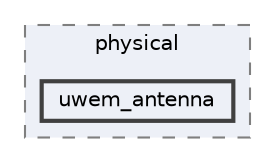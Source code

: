 digraph "uwem_antenna"
{
 // LATEX_PDF_SIZE
  bgcolor="transparent";
  edge [fontname=Helvetica,fontsize=10,labelfontname=Helvetica,labelfontsize=10];
  node [fontname=Helvetica,fontsize=10,shape=box,height=0.2,width=0.4];
  compound=true
  subgraph clusterdir_72e4c916a7f28a58468fd1f36d6e4463 {
    graph [ bgcolor="#edf0f7", pencolor="grey50", label="physical", fontname=Helvetica,fontsize=10 style="filled,dashed", URL="dir_72e4c916a7f28a58468fd1f36d6e4463.html",tooltip=""]
  dir_69e7ae02c0fa01c0c8f40ddbbab6a4fb [label="uwem_antenna", fillcolor="#edf0f7", color="grey25", style="filled,bold", URL="dir_69e7ae02c0fa01c0c8f40ddbbab6a4fb.html",tooltip=""];
  }
}
